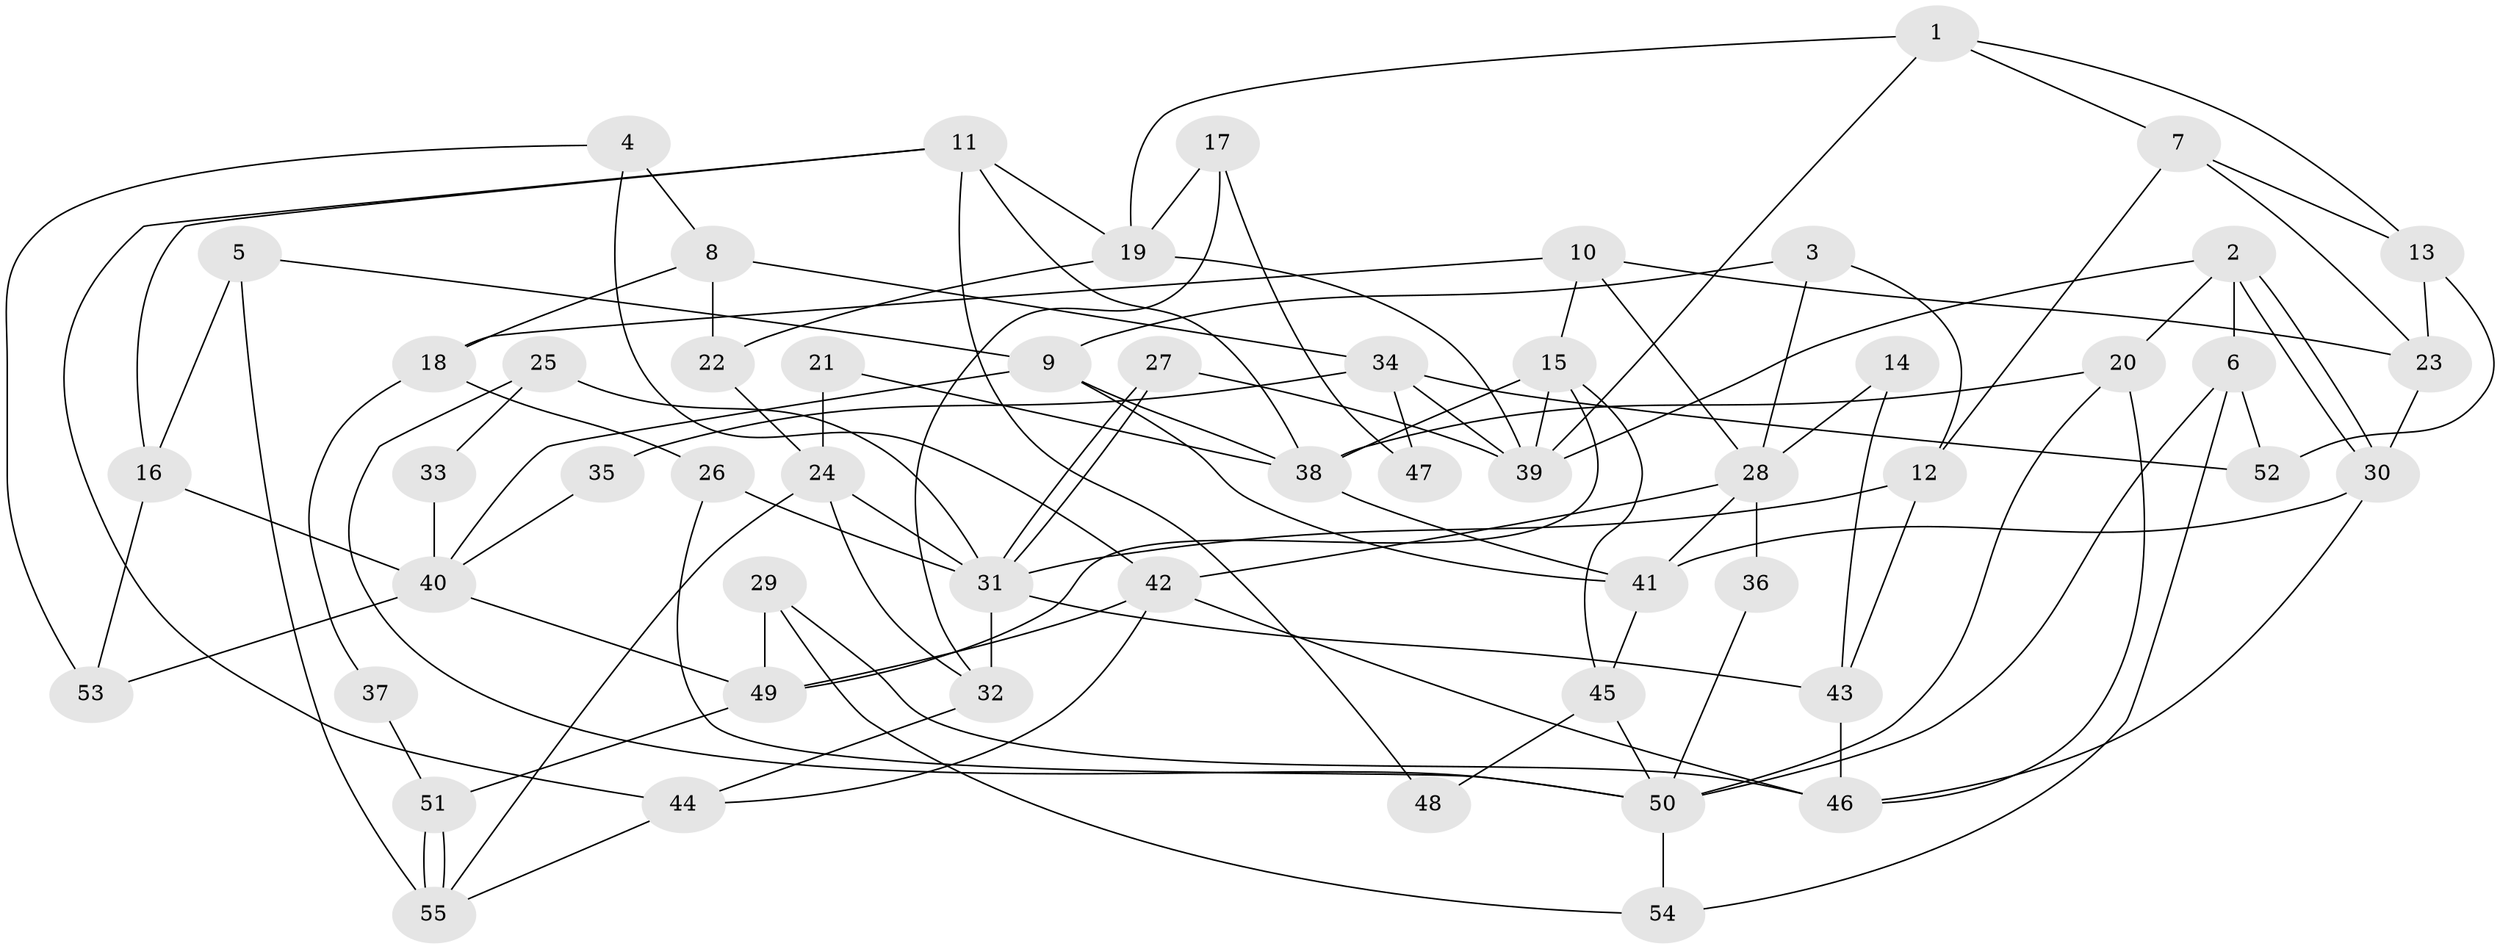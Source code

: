 // Generated by graph-tools (version 1.1) at 2025/50/03/09/25 03:50:04]
// undirected, 55 vertices, 110 edges
graph export_dot {
graph [start="1"]
  node [color=gray90,style=filled];
  1;
  2;
  3;
  4;
  5;
  6;
  7;
  8;
  9;
  10;
  11;
  12;
  13;
  14;
  15;
  16;
  17;
  18;
  19;
  20;
  21;
  22;
  23;
  24;
  25;
  26;
  27;
  28;
  29;
  30;
  31;
  32;
  33;
  34;
  35;
  36;
  37;
  38;
  39;
  40;
  41;
  42;
  43;
  44;
  45;
  46;
  47;
  48;
  49;
  50;
  51;
  52;
  53;
  54;
  55;
  1 -- 19;
  1 -- 39;
  1 -- 7;
  1 -- 13;
  2 -- 20;
  2 -- 30;
  2 -- 30;
  2 -- 6;
  2 -- 39;
  3 -- 9;
  3 -- 28;
  3 -- 12;
  4 -- 8;
  4 -- 42;
  4 -- 53;
  5 -- 16;
  5 -- 55;
  5 -- 9;
  6 -- 50;
  6 -- 52;
  6 -- 54;
  7 -- 13;
  7 -- 12;
  7 -- 23;
  8 -- 34;
  8 -- 18;
  8 -- 22;
  9 -- 41;
  9 -- 38;
  9 -- 40;
  10 -- 28;
  10 -- 23;
  10 -- 15;
  10 -- 18;
  11 -- 19;
  11 -- 38;
  11 -- 16;
  11 -- 44;
  11 -- 48;
  12 -- 31;
  12 -- 43;
  13 -- 23;
  13 -- 52;
  14 -- 43;
  14 -- 28;
  15 -- 49;
  15 -- 38;
  15 -- 39;
  15 -- 45;
  16 -- 40;
  16 -- 53;
  17 -- 32;
  17 -- 19;
  17 -- 47;
  18 -- 26;
  18 -- 37;
  19 -- 22;
  19 -- 39;
  20 -- 38;
  20 -- 46;
  20 -- 50;
  21 -- 24;
  21 -- 38;
  22 -- 24;
  23 -- 30;
  24 -- 55;
  24 -- 31;
  24 -- 32;
  25 -- 50;
  25 -- 31;
  25 -- 33;
  26 -- 31;
  26 -- 50;
  27 -- 39;
  27 -- 31;
  27 -- 31;
  28 -- 42;
  28 -- 41;
  28 -- 36;
  29 -- 46;
  29 -- 54;
  29 -- 49;
  30 -- 46;
  30 -- 41;
  31 -- 32;
  31 -- 43;
  32 -- 44;
  33 -- 40;
  34 -- 39;
  34 -- 52;
  34 -- 35;
  34 -- 47;
  35 -- 40;
  36 -- 50;
  37 -- 51;
  38 -- 41;
  40 -- 53;
  40 -- 49;
  41 -- 45;
  42 -- 49;
  42 -- 44;
  42 -- 46;
  43 -- 46;
  44 -- 55;
  45 -- 48;
  45 -- 50;
  49 -- 51;
  50 -- 54;
  51 -- 55;
  51 -- 55;
}

